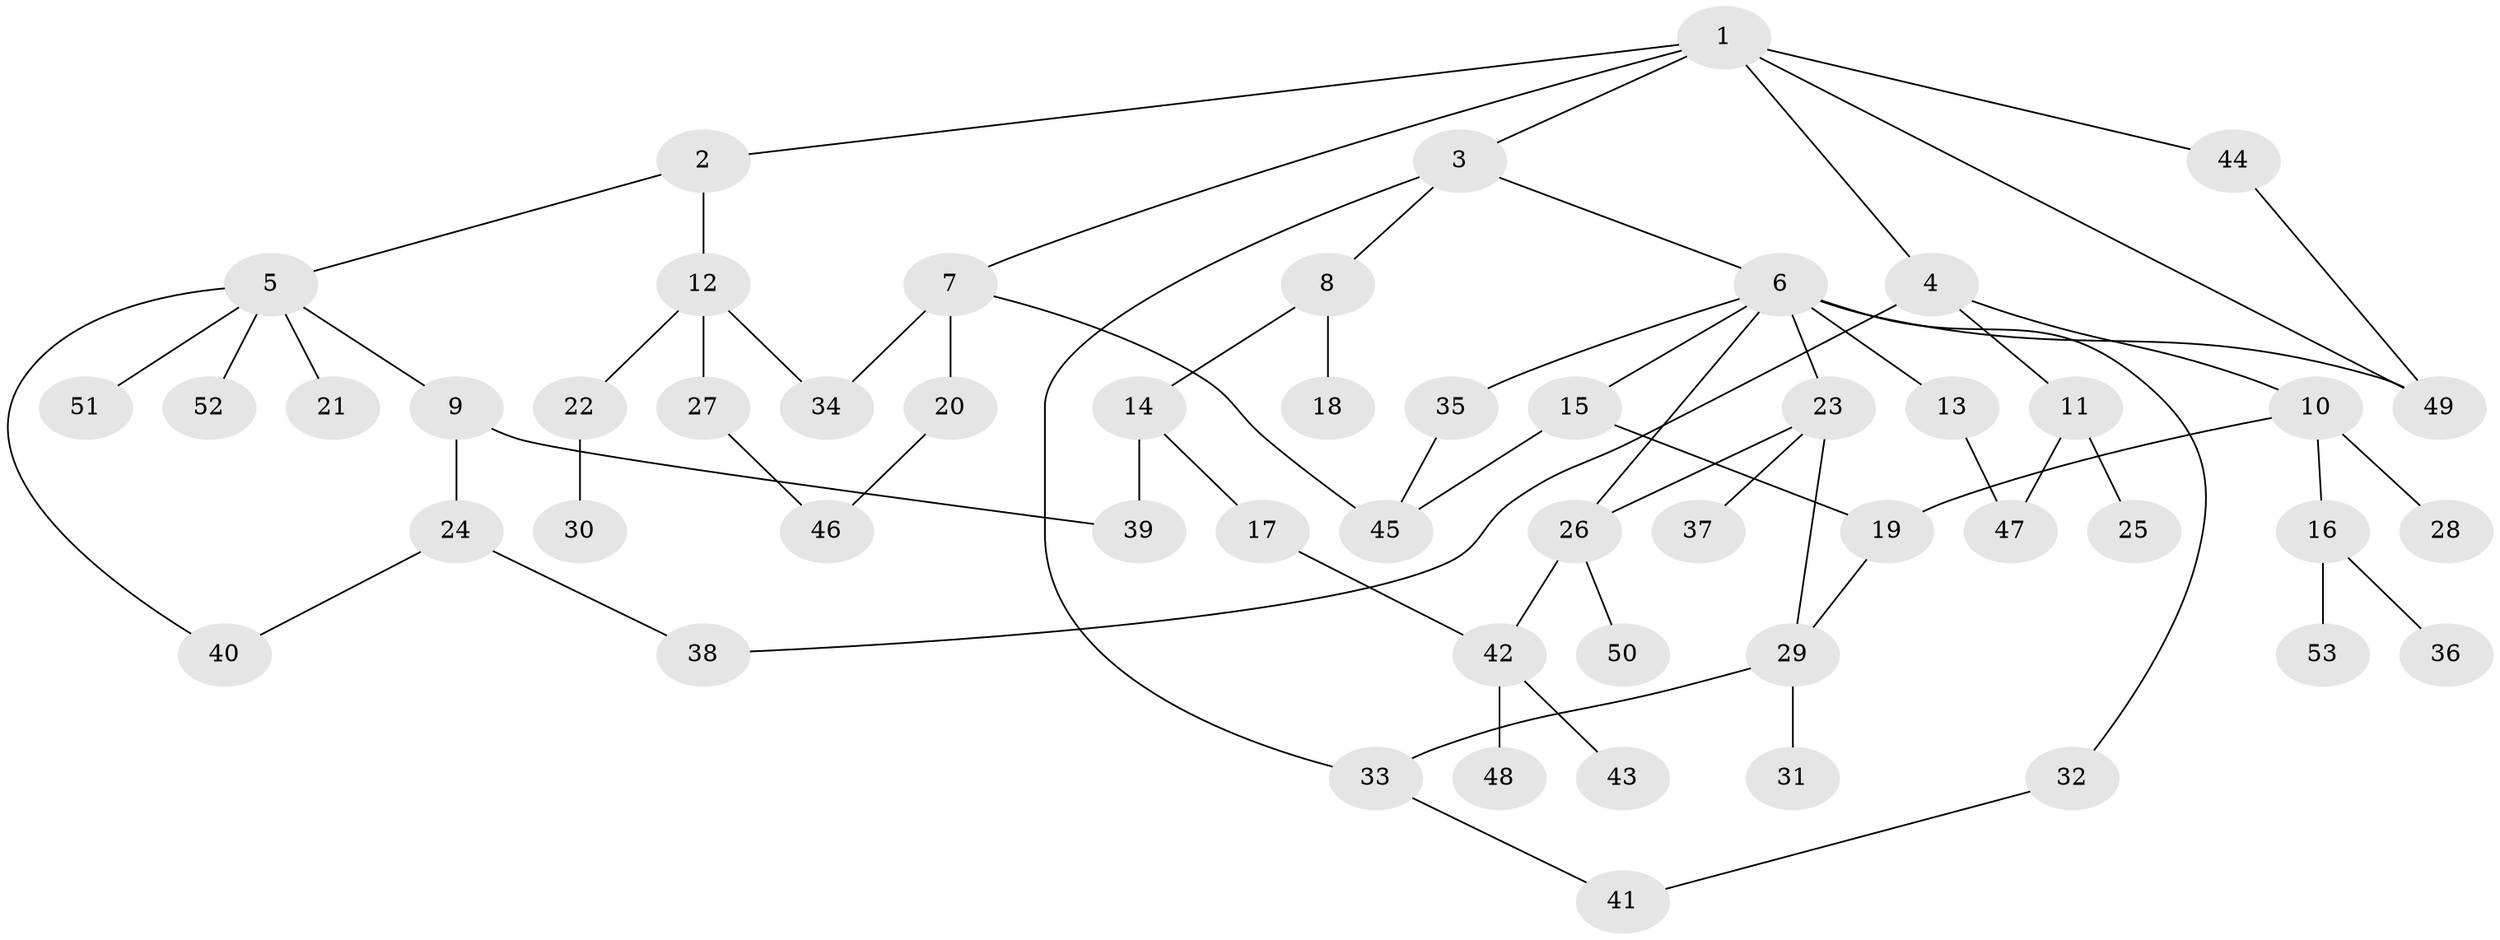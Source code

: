 // Generated by graph-tools (version 1.1) at 2025/34/03/09/25 02:34:23]
// undirected, 53 vertices, 68 edges
graph export_dot {
graph [start="1"]
  node [color=gray90,style=filled];
  1;
  2;
  3;
  4;
  5;
  6;
  7;
  8;
  9;
  10;
  11;
  12;
  13;
  14;
  15;
  16;
  17;
  18;
  19;
  20;
  21;
  22;
  23;
  24;
  25;
  26;
  27;
  28;
  29;
  30;
  31;
  32;
  33;
  34;
  35;
  36;
  37;
  38;
  39;
  40;
  41;
  42;
  43;
  44;
  45;
  46;
  47;
  48;
  49;
  50;
  51;
  52;
  53;
  1 -- 2;
  1 -- 3;
  1 -- 4;
  1 -- 7;
  1 -- 44;
  1 -- 49;
  2 -- 5;
  2 -- 12;
  3 -- 6;
  3 -- 8;
  3 -- 33;
  4 -- 10;
  4 -- 11;
  4 -- 38;
  5 -- 9;
  5 -- 21;
  5 -- 51;
  5 -- 52;
  5 -- 40;
  6 -- 13;
  6 -- 15;
  6 -- 23;
  6 -- 26;
  6 -- 32;
  6 -- 35;
  6 -- 49;
  7 -- 20;
  7 -- 34;
  7 -- 45;
  8 -- 14;
  8 -- 18;
  9 -- 24;
  9 -- 39;
  10 -- 16;
  10 -- 28;
  10 -- 19;
  11 -- 25;
  11 -- 47;
  12 -- 22;
  12 -- 27;
  12 -- 34;
  13 -- 47;
  14 -- 17;
  14 -- 39;
  15 -- 19;
  15 -- 45;
  16 -- 36;
  16 -- 53;
  17 -- 42;
  19 -- 29;
  20 -- 46;
  22 -- 30;
  23 -- 37;
  23 -- 26;
  23 -- 29;
  24 -- 38;
  24 -- 40;
  26 -- 42;
  26 -- 50;
  27 -- 46;
  29 -- 31;
  29 -- 33;
  32 -- 41;
  33 -- 41;
  35 -- 45;
  42 -- 43;
  42 -- 48;
  44 -- 49;
}
